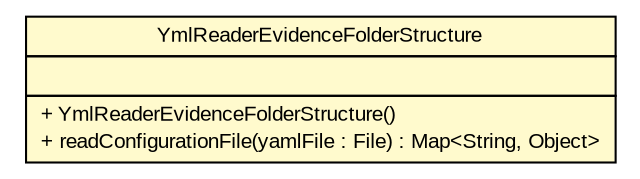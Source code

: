#!/usr/local/bin/dot
#
# Class diagram 
# Generated by UMLGraph version R5_6-24-gf6e263 (http://www.umlgraph.org/)
#

digraph G {
	edge [fontname="arial",fontsize=10,labelfontname="arial",labelfontsize=10];
	node [fontname="arial",fontsize=10,shape=plaintext];
	nodesep=0.25;
	ranksep=0.5;
	// gov.sandia.cf.application.configuration.YmlReaderEvidenceFolderStructure
	c451012 [label=<<table title="gov.sandia.cf.application.configuration.YmlReaderEvidenceFolderStructure" border="0" cellborder="1" cellspacing="0" cellpadding="2" port="p" bgcolor="lemonChiffon" href="./YmlReaderEvidenceFolderStructure.html">
		<tr><td><table border="0" cellspacing="0" cellpadding="1">
<tr><td align="center" balign="center"> YmlReaderEvidenceFolderStructure </td></tr>
		</table></td></tr>
		<tr><td><table border="0" cellspacing="0" cellpadding="1">
<tr><td align="left" balign="left">  </td></tr>
		</table></td></tr>
		<tr><td><table border="0" cellspacing="0" cellpadding="1">
<tr><td align="left" balign="left"> + YmlReaderEvidenceFolderStructure() </td></tr>
<tr><td align="left" balign="left"> + readConfigurationFile(yamlFile : File) : Map&lt;String, Object&gt; </td></tr>
		</table></td></tr>
		</table>>, URL="./YmlReaderEvidenceFolderStructure.html", fontname="arial", fontcolor="black", fontsize=10.0];
}

